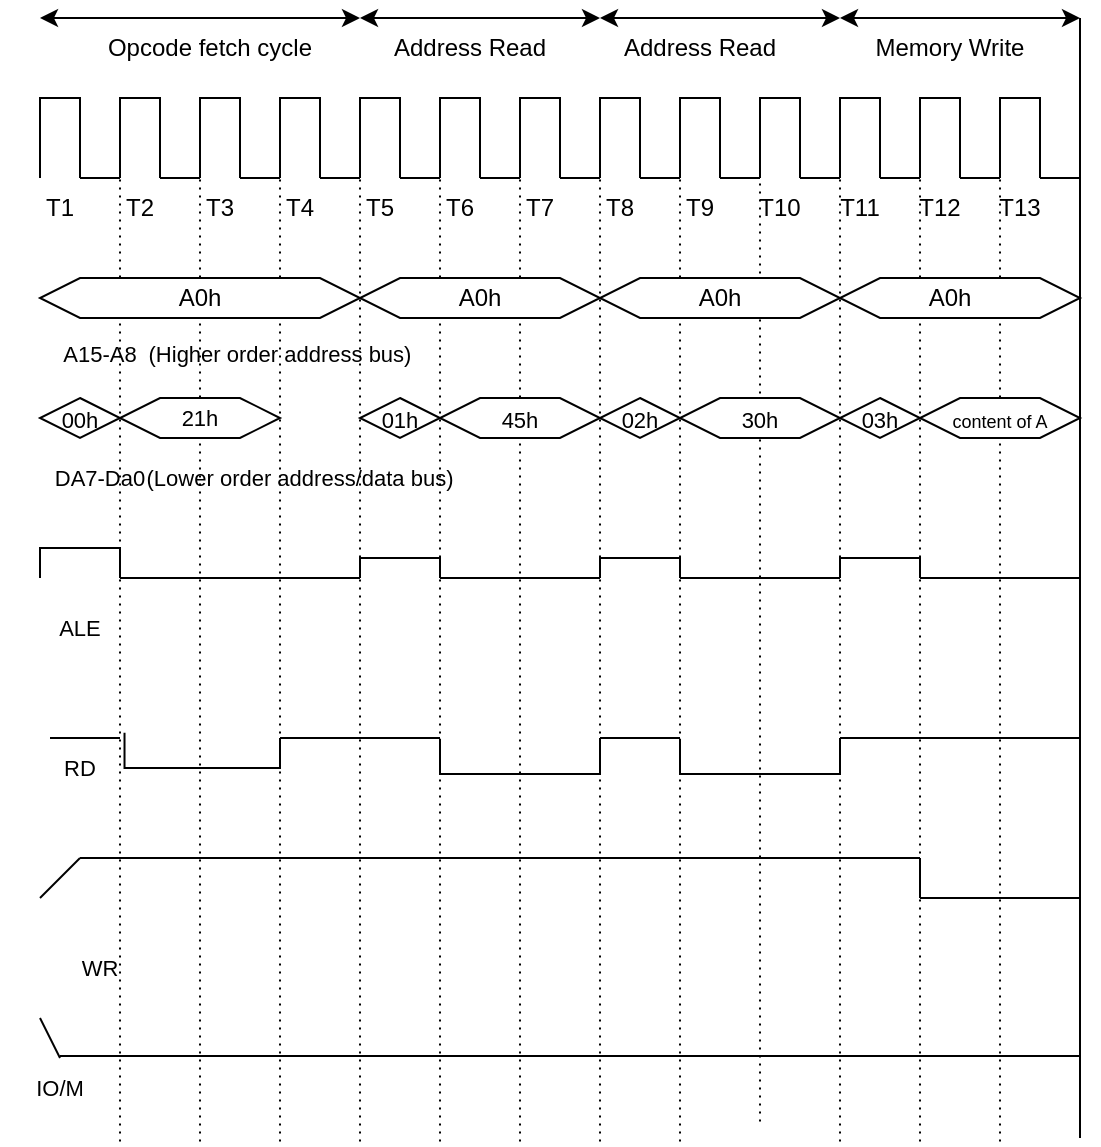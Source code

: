 <mxfile version="16.6.1" type="device"><diagram id="6G7NSt81wb_Zh_gRnPKF" name="Page-1"><mxGraphModel dx="1172" dy="628" grid="1" gridSize="10" guides="1" tooltips="1" connect="1" arrows="0" fold="1" page="1" pageScale="1" pageWidth="850" pageHeight="1100" math="0" shadow="0"><root><mxCell id="0"/><mxCell id="1" parent="0"/><mxCell id="E6p2MdxXeNgveG-bTiW2-2" value="" style="endArrow=none;html=1;rounded=0;" parent="1" edge="1"><mxGeometry width="50" height="50" relative="1" as="geometry"><mxPoint x="720" y="960" as="sourcePoint"/><mxPoint x="720" y="400" as="targetPoint"/></mxGeometry></mxCell><mxCell id="E6p2MdxXeNgveG-bTiW2-3" value="" style="endArrow=classic;startArrow=classic;html=1;rounded=0;" parent="1" edge="1"><mxGeometry width="50" height="50" relative="1" as="geometry"><mxPoint x="200" y="400" as="sourcePoint"/><mxPoint x="360" y="400" as="targetPoint"/></mxGeometry></mxCell><mxCell id="E6p2MdxXeNgveG-bTiW2-4" value="" style="endArrow=classic;startArrow=classic;html=1;rounded=0;" parent="1" edge="1"><mxGeometry width="50" height="50" relative="1" as="geometry"><mxPoint x="720" y="400" as="sourcePoint"/><mxPoint x="600" y="400" as="targetPoint"/></mxGeometry></mxCell><mxCell id="E6p2MdxXeNgveG-bTiW2-5" value="" style="endArrow=classic;startArrow=classic;html=1;rounded=0;" parent="1" edge="1"><mxGeometry width="50" height="50" relative="1" as="geometry"><mxPoint x="480" y="400" as="sourcePoint"/><mxPoint x="600" y="400" as="targetPoint"/></mxGeometry></mxCell><mxCell id="E6p2MdxXeNgveG-bTiW2-6" value="" style="endArrow=classic;startArrow=classic;html=1;rounded=0;" parent="1" edge="1"><mxGeometry width="50" height="50" relative="1" as="geometry"><mxPoint x="360" y="400" as="sourcePoint"/><mxPoint x="480" y="400" as="targetPoint"/></mxGeometry></mxCell><mxCell id="E6p2MdxXeNgveG-bTiW2-7" value="" style="endArrow=none;html=1;rounded=0;edgeStyle=orthogonalEdgeStyle;" parent="1" edge="1"><mxGeometry width="50" height="50" relative="1" as="geometry"><mxPoint x="200" y="480" as="sourcePoint"/><mxPoint x="220" y="480" as="targetPoint"/><Array as="points"><mxPoint x="200" y="440"/></Array></mxGeometry></mxCell><mxCell id="E6p2MdxXeNgveG-bTiW2-8" value="" style="endArrow=none;html=1;rounded=0;edgeStyle=orthogonalEdgeStyle;" parent="1" edge="1"><mxGeometry width="50" height="50" relative="1" as="geometry"><mxPoint x="240" y="480" as="sourcePoint"/><mxPoint x="260" y="480" as="targetPoint"/><Array as="points"><mxPoint x="240" y="440"/><mxPoint x="260" y="440"/></Array></mxGeometry></mxCell><mxCell id="E6p2MdxXeNgveG-bTiW2-9" value="" style="endArrow=none;html=1;rounded=0;edgeStyle=orthogonalEdgeStyle;" parent="1" edge="1"><mxGeometry width="50" height="50" relative="1" as="geometry"><mxPoint x="280" y="480" as="sourcePoint"/><mxPoint x="300" y="480" as="targetPoint"/><Array as="points"><mxPoint x="280" y="440"/><mxPoint x="300" y="440"/></Array></mxGeometry></mxCell><mxCell id="E6p2MdxXeNgveG-bTiW2-10" value="" style="endArrow=none;html=1;rounded=0;edgeStyle=orthogonalEdgeStyle;" parent="1" edge="1"><mxGeometry width="50" height="50" relative="1" as="geometry"><mxPoint x="320" y="480" as="sourcePoint"/><mxPoint x="340" y="480" as="targetPoint"/><Array as="points"><mxPoint x="320" y="440"/></Array></mxGeometry></mxCell><mxCell id="E6p2MdxXeNgveG-bTiW2-11" value="" style="endArrow=none;html=1;rounded=0;edgeStyle=orthogonalEdgeStyle;" parent="1" edge="1"><mxGeometry width="50" height="50" relative="1" as="geometry"><mxPoint x="360" y="480" as="sourcePoint"/><mxPoint x="380" y="480" as="targetPoint"/><Array as="points"><mxPoint x="360" y="440"/></Array></mxGeometry></mxCell><mxCell id="E6p2MdxXeNgveG-bTiW2-12" value="" style="endArrow=none;html=1;rounded=0;edgeStyle=orthogonalEdgeStyle;" parent="1" edge="1"><mxGeometry width="50" height="50" relative="1" as="geometry"><mxPoint x="400" y="480" as="sourcePoint"/><mxPoint x="420" y="480" as="targetPoint"/><Array as="points"><mxPoint x="400" y="440"/></Array></mxGeometry></mxCell><mxCell id="E6p2MdxXeNgveG-bTiW2-13" value="" style="endArrow=none;html=1;rounded=0;edgeStyle=orthogonalEdgeStyle;" parent="1" edge="1"><mxGeometry width="50" height="50" relative="1" as="geometry"><mxPoint x="440" y="480" as="sourcePoint"/><mxPoint x="460" y="480" as="targetPoint"/><Array as="points"><mxPoint x="440" y="440"/><mxPoint x="460" y="440"/></Array></mxGeometry></mxCell><mxCell id="E6p2MdxXeNgveG-bTiW2-14" value="" style="endArrow=none;html=1;rounded=0;edgeStyle=orthogonalEdgeStyle;" parent="1" edge="1"><mxGeometry width="50" height="50" relative="1" as="geometry"><mxPoint x="480" y="480" as="sourcePoint"/><mxPoint x="500" y="480" as="targetPoint"/><Array as="points"><mxPoint x="480" y="440"/></Array></mxGeometry></mxCell><mxCell id="E6p2MdxXeNgveG-bTiW2-15" value="" style="endArrow=none;html=1;rounded=0;edgeStyle=orthogonalEdgeStyle;" parent="1" edge="1"><mxGeometry width="50" height="50" relative="1" as="geometry"><mxPoint x="520" y="480" as="sourcePoint"/><mxPoint x="540" y="480" as="targetPoint"/><Array as="points"><mxPoint x="520" y="440"/></Array></mxGeometry></mxCell><mxCell id="E6p2MdxXeNgveG-bTiW2-16" value="" style="endArrow=none;html=1;rounded=0;edgeStyle=orthogonalEdgeStyle;" parent="1" edge="1"><mxGeometry width="50" height="50" relative="1" as="geometry"><mxPoint x="560" y="480" as="sourcePoint"/><mxPoint x="580" y="480" as="targetPoint"/><Array as="points"><mxPoint x="560" y="440"/><mxPoint x="580" y="440"/></Array></mxGeometry></mxCell><mxCell id="E6p2MdxXeNgveG-bTiW2-17" value="" style="endArrow=none;html=1;rounded=0;edgeStyle=orthogonalEdgeStyle;" parent="1" edge="1"><mxGeometry width="50" height="50" relative="1" as="geometry"><mxPoint x="600" y="480" as="sourcePoint"/><mxPoint x="620" y="480" as="targetPoint"/><Array as="points"><mxPoint x="600" y="440"/></Array></mxGeometry></mxCell><mxCell id="E6p2MdxXeNgveG-bTiW2-18" value="" style="endArrow=none;html=1;rounded=0;edgeStyle=orthogonalEdgeStyle;" parent="1" edge="1"><mxGeometry width="50" height="50" relative="1" as="geometry"><mxPoint x="640" y="480" as="sourcePoint"/><mxPoint x="660" y="480" as="targetPoint"/><Array as="points"><mxPoint x="640" y="440"/></Array></mxGeometry></mxCell><mxCell id="E6p2MdxXeNgveG-bTiW2-19" value="" style="endArrow=none;html=1;rounded=0;edgeStyle=orthogonalEdgeStyle;" parent="1" edge="1"><mxGeometry width="50" height="50" relative="1" as="geometry"><mxPoint x="680" y="480" as="sourcePoint"/><mxPoint x="700" y="480" as="targetPoint"/><Array as="points"><mxPoint x="680" y="440"/></Array></mxGeometry></mxCell><mxCell id="E6p2MdxXeNgveG-bTiW2-20" value="" style="endArrow=none;html=1;rounded=0;" parent="1" edge="1"><mxGeometry width="50" height="50" relative="1" as="geometry"><mxPoint x="220" y="480" as="sourcePoint"/><mxPoint x="240" y="480" as="targetPoint"/></mxGeometry></mxCell><mxCell id="E6p2MdxXeNgveG-bTiW2-21" value="" style="endArrow=none;html=1;rounded=0;" parent="1" edge="1"><mxGeometry width="50" height="50" relative="1" as="geometry"><mxPoint x="260" y="480" as="sourcePoint"/><mxPoint x="280" y="480" as="targetPoint"/></mxGeometry></mxCell><mxCell id="E6p2MdxXeNgveG-bTiW2-22" value="" style="endArrow=none;html=1;rounded=0;" parent="1" edge="1"><mxGeometry width="50" height="50" relative="1" as="geometry"><mxPoint x="300" y="480" as="sourcePoint"/><mxPoint x="320" y="480" as="targetPoint"/></mxGeometry></mxCell><mxCell id="E6p2MdxXeNgveG-bTiW2-23" value="" style="endArrow=none;html=1;rounded=0;" parent="1" edge="1"><mxGeometry width="50" height="50" relative="1" as="geometry"><mxPoint x="340" y="480" as="sourcePoint"/><mxPoint x="360" y="480" as="targetPoint"/></mxGeometry></mxCell><mxCell id="E6p2MdxXeNgveG-bTiW2-24" value="" style="endArrow=none;html=1;rounded=0;" parent="1" edge="1"><mxGeometry width="50" height="50" relative="1" as="geometry"><mxPoint x="380" y="480" as="sourcePoint"/><mxPoint x="400" y="480" as="targetPoint"/></mxGeometry></mxCell><mxCell id="E6p2MdxXeNgveG-bTiW2-25" value="" style="endArrow=none;html=1;rounded=0;" parent="1" edge="1"><mxGeometry width="50" height="50" relative="1" as="geometry"><mxPoint x="420" y="480" as="sourcePoint"/><mxPoint x="440" y="480" as="targetPoint"/></mxGeometry></mxCell><mxCell id="E6p2MdxXeNgveG-bTiW2-26" value="" style="endArrow=none;html=1;rounded=0;" parent="1" edge="1"><mxGeometry width="50" height="50" relative="1" as="geometry"><mxPoint x="460" y="480" as="sourcePoint"/><mxPoint x="480" y="480" as="targetPoint"/></mxGeometry></mxCell><mxCell id="E6p2MdxXeNgveG-bTiW2-27" value="" style="endArrow=none;html=1;rounded=0;" parent="1" edge="1"><mxGeometry width="50" height="50" relative="1" as="geometry"><mxPoint x="500" y="480" as="sourcePoint"/><mxPoint x="520" y="480" as="targetPoint"/></mxGeometry></mxCell><mxCell id="E6p2MdxXeNgveG-bTiW2-28" value="" style="endArrow=none;html=1;rounded=0;" parent="1" edge="1"><mxGeometry width="50" height="50" relative="1" as="geometry"><mxPoint x="540" y="480" as="sourcePoint"/><mxPoint x="560" y="480" as="targetPoint"/></mxGeometry></mxCell><mxCell id="E6p2MdxXeNgveG-bTiW2-29" value="" style="endArrow=none;html=1;rounded=0;" parent="1" edge="1"><mxGeometry width="50" height="50" relative="1" as="geometry"><mxPoint x="580" y="480" as="sourcePoint"/><mxPoint x="600" y="480" as="targetPoint"/></mxGeometry></mxCell><mxCell id="E6p2MdxXeNgveG-bTiW2-30" value="" style="endArrow=none;html=1;rounded=0;" parent="1" edge="1"><mxGeometry width="50" height="50" relative="1" as="geometry"><mxPoint x="620" y="480" as="sourcePoint"/><mxPoint x="640" y="480" as="targetPoint"/></mxGeometry></mxCell><mxCell id="E6p2MdxXeNgveG-bTiW2-31" value="" style="endArrow=none;html=1;rounded=0;" parent="1" edge="1"><mxGeometry width="50" height="50" relative="1" as="geometry"><mxPoint x="660" y="480" as="sourcePoint"/><mxPoint x="680" y="480" as="targetPoint"/></mxGeometry></mxCell><mxCell id="E6p2MdxXeNgveG-bTiW2-32" value="" style="endArrow=none;html=1;rounded=0;" parent="1" edge="1"><mxGeometry width="50" height="50" relative="1" as="geometry"><mxPoint x="700" y="480" as="sourcePoint"/><mxPoint x="720" y="480" as="targetPoint"/></mxGeometry></mxCell><mxCell id="E6p2MdxXeNgveG-bTiW2-33" value="" style="endArrow=none;dashed=1;html=1;dashPattern=1 3;strokeWidth=1;rounded=0;" parent="1" edge="1"><mxGeometry width="50" height="50" relative="1" as="geometry"><mxPoint x="240" y="961.739" as="sourcePoint"/><mxPoint x="240" y="480" as="targetPoint"/></mxGeometry></mxCell><mxCell id="E6p2MdxXeNgveG-bTiW2-34" value="" style="endArrow=none;dashed=1;html=1;dashPattern=1 3;strokeWidth=1;rounded=0;" parent="1" edge="1"><mxGeometry width="50" height="50" relative="1" as="geometry"><mxPoint x="280" y="961.739" as="sourcePoint"/><mxPoint x="280" y="480" as="targetPoint"/></mxGeometry></mxCell><mxCell id="E6p2MdxXeNgveG-bTiW2-35" value="" style="endArrow=none;dashed=1;html=1;dashPattern=1 3;strokeWidth=1;rounded=0;" parent="1" edge="1"><mxGeometry width="50" height="50" relative="1" as="geometry"><mxPoint x="320" y="961.739" as="sourcePoint"/><mxPoint x="320" y="480" as="targetPoint"/></mxGeometry></mxCell><mxCell id="E6p2MdxXeNgveG-bTiW2-36" value="" style="endArrow=none;dashed=1;html=1;dashPattern=1 3;strokeWidth=1;rounded=0;" parent="1" edge="1"><mxGeometry width="50" height="50" relative="1" as="geometry"><mxPoint x="360" y="961.739" as="sourcePoint"/><mxPoint x="360" y="480" as="targetPoint"/></mxGeometry></mxCell><mxCell id="E6p2MdxXeNgveG-bTiW2-37" value="" style="endArrow=none;dashed=1;html=1;dashPattern=1 3;strokeWidth=1;rounded=0;" parent="1" edge="1"><mxGeometry width="50" height="50" relative="1" as="geometry"><mxPoint x="400" y="961.739" as="sourcePoint"/><mxPoint x="400" y="480" as="targetPoint"/></mxGeometry></mxCell><mxCell id="E6p2MdxXeNgveG-bTiW2-38" value="" style="endArrow=none;dashed=1;html=1;dashPattern=1 3;strokeWidth=1;rounded=0;" parent="1" edge="1"><mxGeometry width="50" height="50" relative="1" as="geometry"><mxPoint x="440" y="961.739" as="sourcePoint"/><mxPoint x="440" y="480" as="targetPoint"/></mxGeometry></mxCell><mxCell id="E6p2MdxXeNgveG-bTiW2-39" value="" style="endArrow=none;dashed=1;html=1;dashPattern=1 3;strokeWidth=1;rounded=0;" parent="1" edge="1"><mxGeometry width="50" height="50" relative="1" as="geometry"><mxPoint x="480" y="961.739" as="sourcePoint"/><mxPoint x="480" y="480" as="targetPoint"/></mxGeometry></mxCell><mxCell id="E6p2MdxXeNgveG-bTiW2-40" value="" style="endArrow=none;dashed=1;html=1;dashPattern=1 3;strokeWidth=1;rounded=0;" parent="1" edge="1"><mxGeometry width="50" height="50" relative="1" as="geometry"><mxPoint x="520" y="961.739" as="sourcePoint"/><mxPoint x="520" y="480" as="targetPoint"/></mxGeometry></mxCell><mxCell id="E6p2MdxXeNgveG-bTiW2-41" value="" style="endArrow=none;dashed=1;html=1;dashPattern=1 3;strokeWidth=1;rounded=0;" parent="1" edge="1"><mxGeometry width="50" height="50" relative="1" as="geometry"><mxPoint x="560" y="951.739" as="sourcePoint"/><mxPoint x="560" y="470" as="targetPoint"/></mxGeometry></mxCell><mxCell id="E6p2MdxXeNgveG-bTiW2-42" value="" style="endArrow=none;dashed=1;html=1;dashPattern=1 3;strokeWidth=1;rounded=0;" parent="1" edge="1"><mxGeometry width="50" height="50" relative="1" as="geometry"><mxPoint x="600" y="961.739" as="sourcePoint"/><mxPoint x="600" y="480" as="targetPoint"/></mxGeometry></mxCell><mxCell id="E6p2MdxXeNgveG-bTiW2-43" value="" style="endArrow=none;dashed=1;html=1;dashPattern=1 3;strokeWidth=1;rounded=0;" parent="1" edge="1"><mxGeometry width="50" height="50" relative="1" as="geometry"><mxPoint x="640" y="961.739" as="sourcePoint"/><mxPoint x="640" y="480" as="targetPoint"/></mxGeometry></mxCell><mxCell id="E6p2MdxXeNgveG-bTiW2-44" value="" style="endArrow=none;dashed=1;html=1;dashPattern=1 3;strokeWidth=1;rounded=0;" parent="1" edge="1"><mxGeometry width="50" height="50" relative="1" as="geometry"><mxPoint x="680" y="961.739" as="sourcePoint"/><mxPoint x="680" y="480" as="targetPoint"/></mxGeometry></mxCell><mxCell id="E6p2MdxXeNgveG-bTiW2-45" value="T1" style="text;html=1;strokeColor=none;fillColor=none;align=center;verticalAlign=middle;whiteSpace=wrap;rounded=0;" parent="1" vertex="1"><mxGeometry x="180" y="480" width="60" height="30" as="geometry"/></mxCell><mxCell id="E6p2MdxXeNgveG-bTiW2-46" value="T2" style="text;html=1;strokeColor=none;fillColor=none;align=center;verticalAlign=middle;whiteSpace=wrap;rounded=0;" parent="1" vertex="1"><mxGeometry x="220" y="480" width="60" height="30" as="geometry"/></mxCell><mxCell id="E6p2MdxXeNgveG-bTiW2-47" value="T3" style="text;html=1;strokeColor=none;fillColor=none;align=center;verticalAlign=middle;whiteSpace=wrap;rounded=0;" parent="1" vertex="1"><mxGeometry x="260" y="480" width="60" height="30" as="geometry"/></mxCell><mxCell id="E6p2MdxXeNgveG-bTiW2-48" value="T4" style="text;html=1;strokeColor=none;fillColor=none;align=center;verticalAlign=middle;whiteSpace=wrap;rounded=0;" parent="1" vertex="1"><mxGeometry x="300" y="480" width="60" height="30" as="geometry"/></mxCell><mxCell id="E6p2MdxXeNgveG-bTiW2-49" value="T5" style="text;html=1;strokeColor=none;fillColor=none;align=center;verticalAlign=middle;whiteSpace=wrap;rounded=0;" parent="1" vertex="1"><mxGeometry x="340" y="480" width="60" height="30" as="geometry"/></mxCell><mxCell id="E6p2MdxXeNgveG-bTiW2-50" value="T6" style="text;html=1;strokeColor=none;fillColor=none;align=center;verticalAlign=middle;whiteSpace=wrap;rounded=0;" parent="1" vertex="1"><mxGeometry x="380" y="480" width="60" height="30" as="geometry"/></mxCell><mxCell id="E6p2MdxXeNgveG-bTiW2-51" value="T7" style="text;html=1;strokeColor=none;fillColor=none;align=center;verticalAlign=middle;whiteSpace=wrap;rounded=0;" parent="1" vertex="1"><mxGeometry x="420" y="480" width="60" height="30" as="geometry"/></mxCell><mxCell id="E6p2MdxXeNgveG-bTiW2-52" value="T8" style="text;html=1;strokeColor=none;fillColor=none;align=center;verticalAlign=middle;whiteSpace=wrap;rounded=0;" parent="1" vertex="1"><mxGeometry x="460" y="480" width="60" height="30" as="geometry"/></mxCell><mxCell id="E6p2MdxXeNgveG-bTiW2-53" value="T9" style="text;html=1;strokeColor=none;fillColor=none;align=center;verticalAlign=middle;whiteSpace=wrap;rounded=0;" parent="1" vertex="1"><mxGeometry x="500" y="480" width="60" height="30" as="geometry"/></mxCell><mxCell id="E6p2MdxXeNgveG-bTiW2-54" value="T10" style="text;html=1;strokeColor=none;fillColor=none;align=center;verticalAlign=middle;whiteSpace=wrap;rounded=0;" parent="1" vertex="1"><mxGeometry x="540" y="480" width="60" height="30" as="geometry"/></mxCell><mxCell id="E6p2MdxXeNgveG-bTiW2-55" value="T11" style="text;html=1;strokeColor=none;fillColor=none;align=center;verticalAlign=middle;whiteSpace=wrap;rounded=0;" parent="1" vertex="1"><mxGeometry x="580" y="480" width="60" height="30" as="geometry"/></mxCell><mxCell id="E6p2MdxXeNgveG-bTiW2-56" value="T12" style="text;html=1;strokeColor=none;fillColor=none;align=center;verticalAlign=middle;whiteSpace=wrap;rounded=0;" parent="1" vertex="1"><mxGeometry x="620" y="480" width="60" height="30" as="geometry"/></mxCell><mxCell id="E6p2MdxXeNgveG-bTiW2-57" value="T13" style="text;html=1;strokeColor=none;fillColor=none;align=center;verticalAlign=middle;whiteSpace=wrap;rounded=0;" parent="1" vertex="1"><mxGeometry x="660" y="480" width="60" height="30" as="geometry"/></mxCell><mxCell id="E6p2MdxXeNgveG-bTiW2-58" value="Opcode fetch cycle" style="text;html=1;strokeColor=none;fillColor=none;align=center;verticalAlign=middle;whiteSpace=wrap;rounded=0;" parent="1" vertex="1"><mxGeometry x="220" y="400" width="130" height="30" as="geometry"/></mxCell><mxCell id="E6p2MdxXeNgveG-bTiW2-59" value="Address Read" style="text;html=1;strokeColor=none;fillColor=none;align=center;verticalAlign=middle;whiteSpace=wrap;rounded=0;" parent="1" vertex="1"><mxGeometry x="350" y="400" width="130" height="30" as="geometry"/></mxCell><mxCell id="E6p2MdxXeNgveG-bTiW2-60" value="Address Read" style="text;html=1;strokeColor=none;fillColor=none;align=center;verticalAlign=middle;whiteSpace=wrap;rounded=0;" parent="1" vertex="1"><mxGeometry x="465" y="400" width="130" height="30" as="geometry"/></mxCell><mxCell id="E6p2MdxXeNgveG-bTiW2-61" value="Memory Write" style="text;html=1;strokeColor=none;fillColor=none;align=center;verticalAlign=middle;whiteSpace=wrap;rounded=0;" parent="1" vertex="1"><mxGeometry x="590" y="400" width="130" height="30" as="geometry"/></mxCell><mxCell id="E6p2MdxXeNgveG-bTiW2-62" value="" style="shape=hexagon;perimeter=hexagonPerimeter2;whiteSpace=wrap;html=1;fixedSize=1;" parent="1" vertex="1"><mxGeometry x="200" y="530" width="160" height="20" as="geometry"/></mxCell><mxCell id="E6p2MdxXeNgveG-bTiW2-63" value="A0h" style="text;html=1;strokeColor=none;fillColor=none;align=center;verticalAlign=middle;whiteSpace=wrap;rounded=0;" parent="1" vertex="1"><mxGeometry x="250" y="525" width="60" height="30" as="geometry"/></mxCell><mxCell id="E6p2MdxXeNgveG-bTiW2-64" value="" style="shape=hexagon;perimeter=hexagonPerimeter2;whiteSpace=wrap;html=1;fixedSize=1;" parent="1" vertex="1"><mxGeometry x="360" y="530" width="120" height="20" as="geometry"/></mxCell><mxCell id="E6p2MdxXeNgveG-bTiW2-65" value="" style="shape=hexagon;perimeter=hexagonPerimeter2;whiteSpace=wrap;html=1;fixedSize=1;" parent="1" vertex="1"><mxGeometry x="480" y="530" width="120" height="20" as="geometry"/></mxCell><mxCell id="E6p2MdxXeNgveG-bTiW2-66" value="" style="shape=hexagon;perimeter=hexagonPerimeter2;whiteSpace=wrap;html=1;fixedSize=1;" parent="1" vertex="1"><mxGeometry x="600" y="530" width="120" height="20" as="geometry"/></mxCell><mxCell id="E6p2MdxXeNgveG-bTiW2-67" value="A0h" style="text;html=1;strokeColor=none;fillColor=none;align=center;verticalAlign=middle;whiteSpace=wrap;rounded=0;" parent="1" vertex="1"><mxGeometry x="510" y="525" width="60" height="30" as="geometry"/></mxCell><mxCell id="E6p2MdxXeNgveG-bTiW2-68" value="A0h" style="text;html=1;strokeColor=none;fillColor=none;align=center;verticalAlign=middle;whiteSpace=wrap;rounded=0;" parent="1" vertex="1"><mxGeometry x="390" y="525" width="60" height="30" as="geometry"/></mxCell><mxCell id="E6p2MdxXeNgveG-bTiW2-70" value="A0h" style="text;html=1;strokeColor=none;fillColor=none;align=center;verticalAlign=middle;whiteSpace=wrap;rounded=0;" parent="1" vertex="1"><mxGeometry x="625" y="525" width="60" height="30" as="geometry"/></mxCell><mxCell id="E6p2MdxXeNgveG-bTiW2-71" value="" style="shape=hexagon;perimeter=hexagonPerimeter2;whiteSpace=wrap;html=1;fixedSize=1;" parent="1" vertex="1"><mxGeometry x="200" y="590" width="40" height="20" as="geometry"/></mxCell><mxCell id="E6p2MdxXeNgveG-bTiW2-72" value="" style="shape=hexagon;perimeter=hexagonPerimeter2;whiteSpace=wrap;html=1;fixedSize=1;" parent="1" vertex="1"><mxGeometry x="240" y="590" width="80" height="20" as="geometry"/></mxCell><mxCell id="E6p2MdxXeNgveG-bTiW2-73" value="" style="shape=hexagon;perimeter=hexagonPerimeter2;whiteSpace=wrap;html=1;fixedSize=1;" parent="1" vertex="1"><mxGeometry x="400" y="590" width="80" height="20" as="geometry"/></mxCell><mxCell id="E6p2MdxXeNgveG-bTiW2-74" value="" style="shape=hexagon;perimeter=hexagonPerimeter2;whiteSpace=wrap;html=1;fixedSize=1;" parent="1" vertex="1"><mxGeometry x="520" y="590" width="80" height="20" as="geometry"/></mxCell><mxCell id="E6p2MdxXeNgveG-bTiW2-75" value="" style="shape=hexagon;perimeter=hexagonPerimeter2;whiteSpace=wrap;html=1;fixedSize=1;" parent="1" vertex="1"><mxGeometry x="640" y="590" width="80" height="20" as="geometry"/></mxCell><mxCell id="E6p2MdxXeNgveG-bTiW2-76" value="" style="shape=hexagon;perimeter=hexagonPerimeter2;whiteSpace=wrap;html=1;fixedSize=1;" parent="1" vertex="1"><mxGeometry x="360" y="590" width="40" height="20" as="geometry"/></mxCell><mxCell id="E6p2MdxXeNgveG-bTiW2-77" value="" style="shape=hexagon;perimeter=hexagonPerimeter2;whiteSpace=wrap;html=1;fixedSize=1;" parent="1" vertex="1"><mxGeometry x="480" y="590" width="40" height="20" as="geometry"/></mxCell><mxCell id="E6p2MdxXeNgveG-bTiW2-78" value="" style="shape=hexagon;perimeter=hexagonPerimeter2;whiteSpace=wrap;html=1;fixedSize=1;" parent="1" vertex="1"><mxGeometry x="600" y="590" width="40" height="20" as="geometry"/></mxCell><mxCell id="E6p2MdxXeNgveG-bTiW2-80" value="&lt;font style=&quot;font-size: 11px&quot;&gt;00h&lt;/font&gt;" style="text;html=1;strokeColor=none;fillColor=none;align=center;verticalAlign=middle;whiteSpace=wrap;rounded=0;fontSize=13;" parent="1" vertex="1"><mxGeometry x="190" y="585" width="60" height="30" as="geometry"/></mxCell><mxCell id="E6p2MdxXeNgveG-bTiW2-81" value="&lt;font style=&quot;font-size: 11px&quot;&gt;01h&lt;/font&gt;" style="text;html=1;strokeColor=none;fillColor=none;align=center;verticalAlign=middle;whiteSpace=wrap;rounded=0;fontSize=13;" parent="1" vertex="1"><mxGeometry x="350" y="585" width="60" height="30" as="geometry"/></mxCell><mxCell id="E6p2MdxXeNgveG-bTiW2-82" value="&lt;font style=&quot;font-size: 11px&quot;&gt;02h&lt;/font&gt;" style="text;html=1;strokeColor=none;fillColor=none;align=center;verticalAlign=middle;whiteSpace=wrap;rounded=0;fontSize=13;" parent="1" vertex="1"><mxGeometry x="470" y="585" width="60" height="30" as="geometry"/></mxCell><mxCell id="E6p2MdxXeNgveG-bTiW2-83" value="&lt;font style=&quot;font-size: 11px&quot;&gt;03h&lt;/font&gt;" style="text;html=1;strokeColor=none;fillColor=none;align=center;verticalAlign=middle;whiteSpace=wrap;rounded=0;fontSize=13;" parent="1" vertex="1"><mxGeometry x="590" y="585" width="60" height="30" as="geometry"/></mxCell><mxCell id="E6p2MdxXeNgveG-bTiW2-84" value="21h" style="text;html=1;strokeColor=none;fillColor=none;align=center;verticalAlign=middle;whiteSpace=wrap;rounded=0;fontSize=11;" parent="1" vertex="1"><mxGeometry x="250" y="585" width="60" height="30" as="geometry"/></mxCell><mxCell id="E6p2MdxXeNgveG-bTiW2-85" value="&lt;font style=&quot;font-size: 11px&quot;&gt;45h&lt;/font&gt;" style="text;html=1;strokeColor=none;fillColor=none;align=center;verticalAlign=middle;whiteSpace=wrap;rounded=0;fontSize=13;" parent="1" vertex="1"><mxGeometry x="410" y="585" width="60" height="30" as="geometry"/></mxCell><mxCell id="E6p2MdxXeNgveG-bTiW2-86" value="&lt;span style=&quot;font-size: 11px&quot;&gt;30h&lt;/span&gt;" style="text;html=1;strokeColor=none;fillColor=none;align=center;verticalAlign=middle;whiteSpace=wrap;rounded=0;fontSize=13;" parent="1" vertex="1"><mxGeometry x="530" y="585" width="60" height="30" as="geometry"/></mxCell><mxCell id="E6p2MdxXeNgveG-bTiW2-87" value="&lt;font style=&quot;font-size: 9px&quot;&gt;content of A&lt;/font&gt;" style="text;html=1;strokeColor=none;fillColor=none;align=center;verticalAlign=middle;whiteSpace=wrap;rounded=0;fontSize=13;" parent="1" vertex="1"><mxGeometry x="650" y="582.5" width="60" height="35" as="geometry"/></mxCell><mxCell id="E6p2MdxXeNgveG-bTiW2-88" value="&lt;font style=&quot;font-size: 11px&quot;&gt;A15-A8&lt;/font&gt;" style="text;html=1;strokeColor=none;fillColor=none;align=center;verticalAlign=middle;whiteSpace=wrap;rounded=0;fontSize=9;" parent="1" vertex="1"><mxGeometry x="200" y="552.5" width="60" height="30" as="geometry"/></mxCell><mxCell id="E6p2MdxXeNgveG-bTiW2-90" value="&lt;span style=&quot;font-size: 11px&quot;&gt;DA7-Da0&lt;/span&gt;" style="text;html=1;strokeColor=none;fillColor=none;align=center;verticalAlign=middle;whiteSpace=wrap;rounded=0;fontSize=9;" parent="1" vertex="1"><mxGeometry x="200" y="615" width="60" height="30" as="geometry"/></mxCell><mxCell id="E6p2MdxXeNgveG-bTiW2-91" value="(Higher order address bus)" style="text;html=1;strokeColor=none;fillColor=none;align=center;verticalAlign=middle;whiteSpace=wrap;rounded=0;fontSize=11;" parent="1" vertex="1"><mxGeometry x="240" y="552.5" width="160" height="30" as="geometry"/></mxCell><mxCell id="E6p2MdxXeNgveG-bTiW2-92" value="(Lower order address/data bus)" style="text;html=1;strokeColor=none;fillColor=none;align=center;verticalAlign=middle;whiteSpace=wrap;rounded=0;fontSize=11;" parent="1" vertex="1"><mxGeometry x="250" y="615" width="160" height="30" as="geometry"/></mxCell><mxCell id="E6p2MdxXeNgveG-bTiW2-93" value="ALE" style="text;html=1;strokeColor=none;fillColor=none;align=center;verticalAlign=middle;whiteSpace=wrap;rounded=0;fontSize=11;" parent="1" vertex="1"><mxGeometry x="190" y="690" width="60" height="30" as="geometry"/></mxCell><mxCell id="E6p2MdxXeNgveG-bTiW2-94" value="RD" style="text;html=1;strokeColor=none;fillColor=none;align=center;verticalAlign=middle;whiteSpace=wrap;rounded=0;fontSize=11;" parent="1" vertex="1"><mxGeometry x="190" y="760" width="60" height="30" as="geometry"/></mxCell><mxCell id="E6p2MdxXeNgveG-bTiW2-95" value="WR" style="text;html=1;strokeColor=none;fillColor=none;align=center;verticalAlign=middle;whiteSpace=wrap;rounded=0;fontSize=11;" parent="1" vertex="1"><mxGeometry x="200" y="860" width="60" height="30" as="geometry"/></mxCell><mxCell id="E6p2MdxXeNgveG-bTiW2-97" value="IO/M" style="text;html=1;strokeColor=none;fillColor=none;align=center;verticalAlign=middle;whiteSpace=wrap;rounded=0;fontSize=11;" parent="1" vertex="1"><mxGeometry x="180" y="920" width="60" height="30" as="geometry"/></mxCell><mxCell id="E6p2MdxXeNgveG-bTiW2-99" value="" style="endArrow=none;html=1;rounded=0;fontSize=11;strokeWidth=1;edgeStyle=elbowEdgeStyle;elbow=vertical;" parent="1" edge="1"><mxGeometry width="50" height="50" relative="1" as="geometry"><mxPoint x="200" y="680" as="sourcePoint"/><mxPoint x="240" y="680" as="targetPoint"/><Array as="points"><mxPoint x="250" y="665"/></Array></mxGeometry></mxCell><mxCell id="E6p2MdxXeNgveG-bTiW2-100" value="" style="endArrow=none;html=1;rounded=0;fontSize=11;strokeWidth=1;elbow=vertical;" parent="1" edge="1"><mxGeometry width="50" height="50" relative="1" as="geometry"><mxPoint x="240" y="680" as="sourcePoint"/><mxPoint x="360" y="680" as="targetPoint"/></mxGeometry></mxCell><mxCell id="E6p2MdxXeNgveG-bTiW2-101" value="" style="endArrow=none;html=1;rounded=0;fontSize=11;strokeWidth=1;edgeStyle=elbowEdgeStyle;elbow=vertical;" parent="1" edge="1"><mxGeometry width="50" height="50" relative="1" as="geometry"><mxPoint x="360" y="680" as="sourcePoint"/><mxPoint x="400" y="680" as="targetPoint"/><Array as="points"><mxPoint x="380" y="670"/></Array></mxGeometry></mxCell><mxCell id="E6p2MdxXeNgveG-bTiW2-102" value="" style="endArrow=none;html=1;rounded=0;fontSize=11;strokeWidth=1;edgeStyle=elbowEdgeStyle;elbow=vertical;" parent="1" edge="1"><mxGeometry width="50" height="50" relative="1" as="geometry"><mxPoint x="480" y="680" as="sourcePoint"/><mxPoint x="520" y="680" as="targetPoint"/><Array as="points"><mxPoint x="530" y="670"/></Array></mxGeometry></mxCell><mxCell id="E6p2MdxXeNgveG-bTiW2-103" value="" style="endArrow=none;html=1;rounded=0;fontSize=11;strokeWidth=1;edgeStyle=elbowEdgeStyle;elbow=vertical;" parent="1" edge="1"><mxGeometry width="50" height="50" relative="1" as="geometry"><mxPoint x="600" y="680" as="sourcePoint"/><mxPoint x="640" y="680" as="targetPoint"/><Array as="points"><mxPoint x="650" y="670"/></Array></mxGeometry></mxCell><mxCell id="E6p2MdxXeNgveG-bTiW2-104" value="" style="endArrow=none;html=1;rounded=0;fontSize=11;strokeWidth=1;elbow=vertical;" parent="1" edge="1"><mxGeometry width="50" height="50" relative="1" as="geometry"><mxPoint x="400" y="680" as="sourcePoint"/><mxPoint x="480" y="680" as="targetPoint"/></mxGeometry></mxCell><mxCell id="E6p2MdxXeNgveG-bTiW2-105" value="" style="endArrow=none;html=1;rounded=0;fontSize=11;strokeWidth=1;elbow=vertical;" parent="1" edge="1"><mxGeometry width="50" height="50" relative="1" as="geometry"><mxPoint x="520" y="680" as="sourcePoint"/><mxPoint x="600" y="680" as="targetPoint"/></mxGeometry></mxCell><mxCell id="E6p2MdxXeNgveG-bTiW2-106" value="" style="endArrow=none;html=1;rounded=0;fontSize=11;strokeWidth=1;elbow=vertical;" parent="1" edge="1"><mxGeometry width="50" height="50" relative="1" as="geometry"><mxPoint x="640" y="680" as="sourcePoint"/><mxPoint x="720" y="680" as="targetPoint"/></mxGeometry></mxCell><mxCell id="7qt6sklYA4QFEP-7J9aV-1" value="" style="endArrow=none;html=1;rounded=0;fontSize=11;strokeWidth=1;edgeStyle=elbowEdgeStyle;elbow=vertical;entryX=0.871;entryY=-0.089;entryDx=0;entryDy=0;entryPerimeter=0;" parent="1" target="E6p2MdxXeNgveG-bTiW2-94" edge="1"><mxGeometry width="50" height="50" relative="1" as="geometry"><mxPoint x="320" y="760" as="sourcePoint"/><mxPoint x="360" y="760" as="targetPoint"/><Array as="points"><mxPoint x="300" y="775"/></Array></mxGeometry></mxCell><mxCell id="7qt6sklYA4QFEP-7J9aV-6" value="" style="endArrow=none;html=1;rounded=0;exitX=0.25;exitY=0;exitDx=0;exitDy=0;" parent="1" source="E6p2MdxXeNgveG-bTiW2-94" edge="1"><mxGeometry width="50" height="50" relative="1" as="geometry"><mxPoint x="400" y="720" as="sourcePoint"/><mxPoint x="240" y="760" as="targetPoint"/></mxGeometry></mxCell><mxCell id="7qt6sklYA4QFEP-7J9aV-7" value="" style="endArrow=none;html=1;rounded=0;fontSize=11;strokeWidth=1;edgeStyle=elbowEdgeStyle;elbow=vertical;entryX=0.871;entryY=-0.089;entryDx=0;entryDy=0;entryPerimeter=0;" parent="1" edge="1"><mxGeometry width="50" height="50" relative="1" as="geometry"><mxPoint x="480" y="760" as="sourcePoint"/><mxPoint x="400" y="760.33" as="targetPoint"/><Array as="points"><mxPoint x="457.74" y="778"/></Array></mxGeometry></mxCell><mxCell id="7qt6sklYA4QFEP-7J9aV-8" value="" style="endArrow=none;html=1;rounded=0;" parent="1" edge="1"><mxGeometry width="50" height="50" relative="1" as="geometry"><mxPoint x="320" y="760" as="sourcePoint"/><mxPoint x="400" y="760" as="targetPoint"/></mxGeometry></mxCell><mxCell id="7qt6sklYA4QFEP-7J9aV-9" value="" style="endArrow=none;html=1;rounded=0;" parent="1" edge="1"><mxGeometry width="50" height="50" relative="1" as="geometry"><mxPoint x="480" y="760" as="sourcePoint"/><mxPoint x="520" y="760" as="targetPoint"/></mxGeometry></mxCell><mxCell id="7qt6sklYA4QFEP-7J9aV-10" value="" style="endArrow=none;html=1;rounded=0;fontSize=11;strokeWidth=1;edgeStyle=elbowEdgeStyle;elbow=vertical;entryX=0.871;entryY=-0.089;entryDx=0;entryDy=0;entryPerimeter=0;" parent="1" edge="1"><mxGeometry width="50" height="50" relative="1" as="geometry"><mxPoint x="600" y="760" as="sourcePoint"/><mxPoint x="520" y="760.33" as="targetPoint"/><Array as="points"><mxPoint x="577.74" y="778"/></Array></mxGeometry></mxCell><mxCell id="7qt6sklYA4QFEP-7J9aV-11" value="" style="endArrow=none;html=1;rounded=0;" parent="1" edge="1"><mxGeometry width="50" height="50" relative="1" as="geometry"><mxPoint x="600" y="760" as="sourcePoint"/><mxPoint x="640" y="760" as="targetPoint"/><Array as="points"><mxPoint x="620" y="760"/></Array></mxGeometry></mxCell><mxCell id="7qt6sklYA4QFEP-7J9aV-13" value="" style="endArrow=none;html=1;rounded=0;fontSize=11;strokeWidth=1;edgeStyle=elbowEdgeStyle;elbow=vertical;" parent="1" edge="1"><mxGeometry width="50" height="50" relative="1" as="geometry"><mxPoint x="220" y="820" as="sourcePoint"/><mxPoint x="640" y="820" as="targetPoint"/><Array as="points"><mxPoint x="220" y="820"/></Array></mxGeometry></mxCell><mxCell id="7qt6sklYA4QFEP-7J9aV-14" value="" style="endArrow=none;html=1;rounded=0;" parent="1" edge="1"><mxGeometry width="50" height="50" relative="1" as="geometry"><mxPoint x="210" y="919" as="sourcePoint"/><mxPoint x="720" y="919" as="targetPoint"/><Array as="points"><mxPoint x="500" y="919"/></Array></mxGeometry></mxCell><mxCell id="7qt6sklYA4QFEP-7J9aV-15" value="" style="endArrow=none;html=1;rounded=0;" parent="1" edge="1"><mxGeometry width="50" height="50" relative="1" as="geometry"><mxPoint x="200" y="900" as="sourcePoint"/><mxPoint x="210" y="920" as="targetPoint"/></mxGeometry></mxCell><mxCell id="7qt6sklYA4QFEP-7J9aV-17" value="" style="endArrow=none;html=1;rounded=0;targetPerimeterSpacing=0;" parent="1" edge="1"><mxGeometry width="50" height="50" relative="1" as="geometry"><mxPoint x="200" y="840" as="sourcePoint"/><mxPoint x="220" y="820" as="targetPoint"/></mxGeometry></mxCell><mxCell id="7qt6sklYA4QFEP-7J9aV-20" value="" style="endArrow=none;html=1;rounded=0;targetPerimeterSpacing=0;" parent="1" edge="1"><mxGeometry width="50" height="50" relative="1" as="geometry"><mxPoint x="640" y="760" as="sourcePoint"/><mxPoint x="720" y="760" as="targetPoint"/></mxGeometry></mxCell><mxCell id="7qt6sklYA4QFEP-7J9aV-21" value="" style="endArrow=none;html=1;rounded=0;targetPerimeterSpacing=0;" parent="1" edge="1"><mxGeometry width="50" height="50" relative="1" as="geometry"><mxPoint x="640" y="840" as="sourcePoint"/><mxPoint x="720" y="840" as="targetPoint"/></mxGeometry></mxCell><mxCell id="7qt6sklYA4QFEP-7J9aV-22" value="" style="endArrow=none;html=1;rounded=0;targetPerimeterSpacing=0;" parent="1" edge="1"><mxGeometry width="50" height="50" relative="1" as="geometry"><mxPoint x="640" y="820" as="sourcePoint"/><mxPoint x="640" y="840" as="targetPoint"/></mxGeometry></mxCell></root></mxGraphModel></diagram></mxfile>
